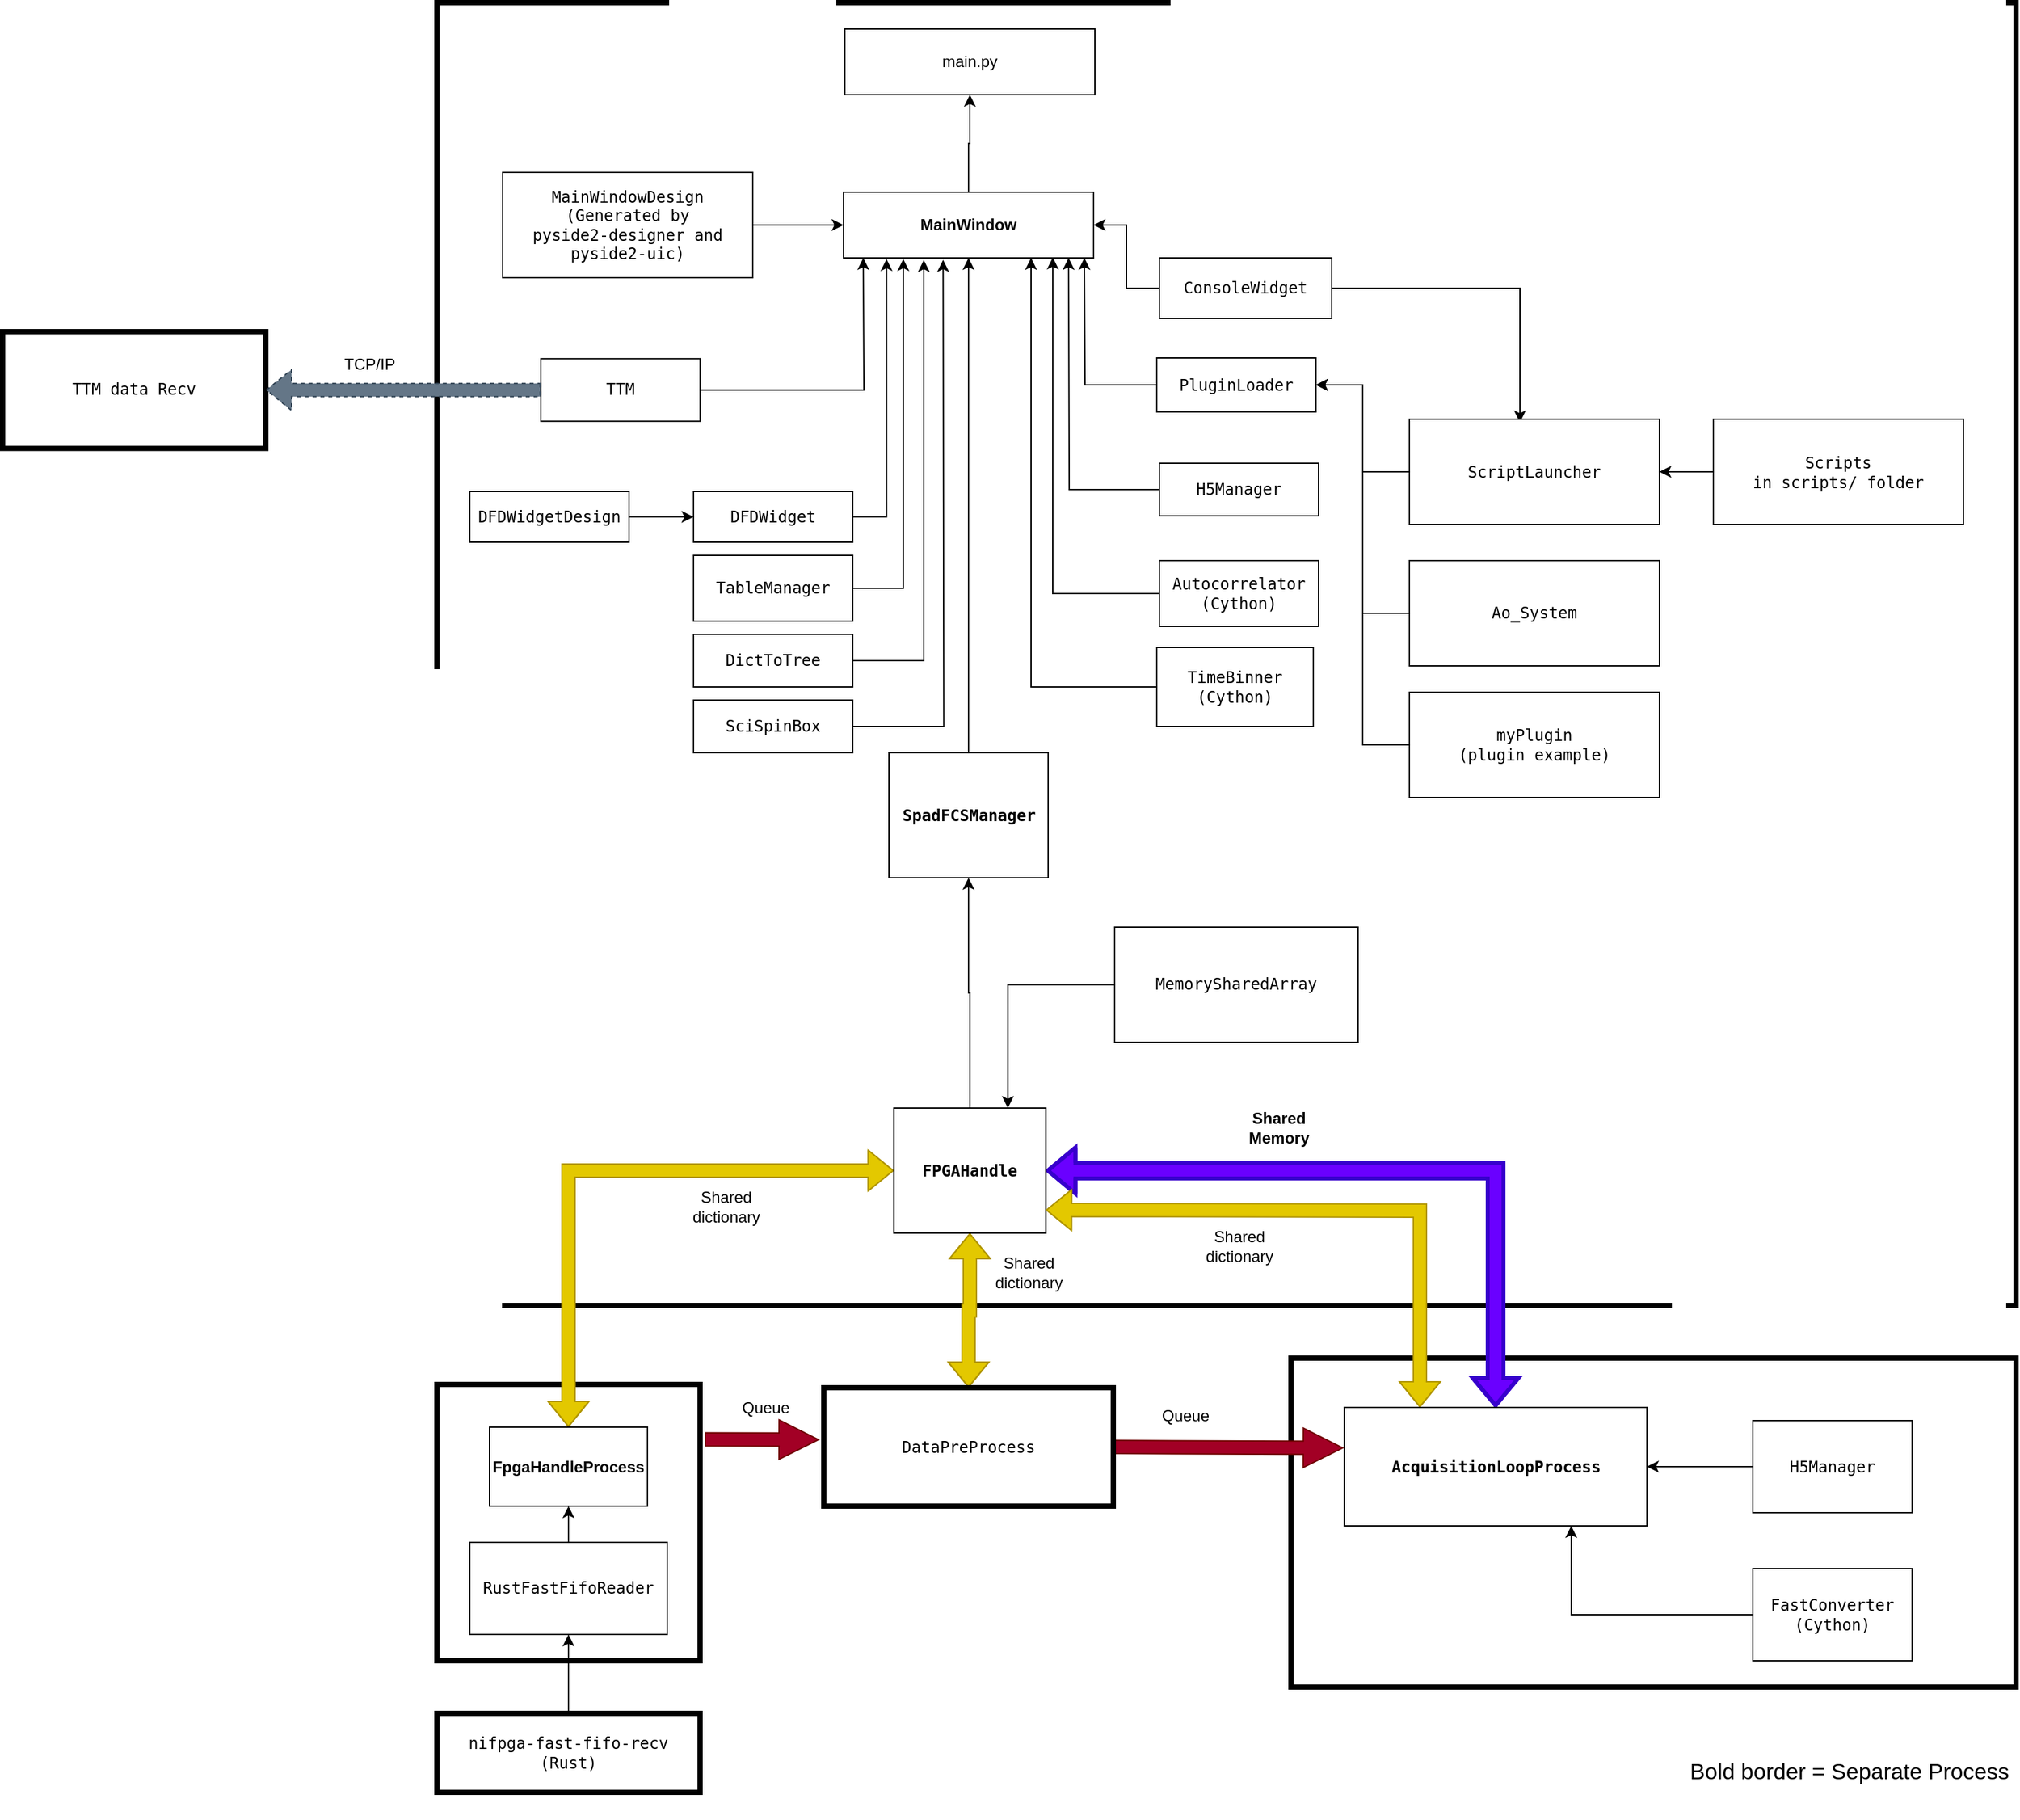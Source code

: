 <mxfile version="21.6.9" type="device">
  <diagram name="Pagina-1" id="FlLQfrNhHwPAbJIoAyrE">
    <mxGraphModel dx="4412" dy="1885" grid="1" gridSize="10" guides="1" tooltips="1" connect="1" arrows="1" fold="1" page="1" pageScale="1" pageWidth="827" pageHeight="1169" math="0" shadow="0">
      <root>
        <mxCell id="0" />
        <mxCell id="1" parent="0" />
        <mxCell id="HVqlwzRy5CUrB4Z_jReI-25" value="&lt;code&gt;&lt;br&gt;&lt;/code&gt;" style="rounded=0;whiteSpace=wrap;html=1;strokeColor=#000000;strokeWidth=4;" parent="1" vertex="1">
          <mxGeometry x="839" y="1140" width="551" height="250" as="geometry" />
        </mxCell>
        <mxCell id="HVqlwzRy5CUrB4Z_jReI-28" value="&lt;code&gt;&lt;br&gt;&lt;/code&gt;" style="rounded=0;whiteSpace=wrap;html=1;strokeColor=#000000;strokeWidth=4;" parent="1" vertex="1">
          <mxGeometry x="190" y="1160" width="200" height="210" as="geometry" />
        </mxCell>
        <mxCell id="HVqlwzRy5CUrB4Z_jReI-69" value="" style="rounded=0;whiteSpace=wrap;html=1;strokeWidth=4;" parent="1" vertex="1">
          <mxGeometry x="190" y="110" width="1200" height="990" as="geometry" />
        </mxCell>
        <mxCell id="JTHPTSterfoUAE3WW7ak-2" style="edgeStyle=orthogonalEdgeStyle;rounded=0;orthogonalLoop=1;jettySize=auto;html=1;exitX=0.5;exitY=0;exitDx=0;exitDy=0;entryX=0.5;entryY=1;entryDx=0;entryDy=0;" edge="1" parent="1" source="HVqlwzRy5CUrB4Z_jReI-1" target="JTHPTSterfoUAE3WW7ak-1">
          <mxGeometry relative="1" as="geometry" />
        </mxCell>
        <mxCell id="HVqlwzRy5CUrB4Z_jReI-1" value="&lt;b&gt;MainWindow&lt;/b&gt;" style="rounded=0;whiteSpace=wrap;html=1;strokeWidth=1;" parent="1" vertex="1">
          <mxGeometry x="499" y="254" width="190" height="50" as="geometry" />
        </mxCell>
        <mxCell id="HVqlwzRy5CUrB4Z_jReI-35" style="edgeStyle=orthogonalEdgeStyle;rounded=0;orthogonalLoop=1;jettySize=auto;html=1;entryX=0;entryY=0.5;entryDx=0;entryDy=0;" parent="1" source="HVqlwzRy5CUrB4Z_jReI-2" target="HVqlwzRy5CUrB4Z_jReI-1" edge="1">
          <mxGeometry relative="1" as="geometry" />
        </mxCell>
        <mxCell id="HVqlwzRy5CUrB4Z_jReI-2" value="&lt;code&gt;MainWindowDesign&lt;br&gt;(Generated by &lt;br&gt;pyside2-designer and pyside2-uic)&lt;br&gt;&lt;/code&gt;" style="rounded=0;whiteSpace=wrap;html=1;" parent="1" vertex="1">
          <mxGeometry x="240" y="239" width="190" height="80" as="geometry" />
        </mxCell>
        <mxCell id="HVqlwzRy5CUrB4Z_jReI-10" style="edgeStyle=orthogonalEdgeStyle;rounded=0;orthogonalLoop=1;jettySize=auto;html=1;exitX=0;exitY=0.5;exitDx=0;exitDy=0;entryX=1;entryY=0.5;entryDx=0;entryDy=0;" parent="1" source="HVqlwzRy5CUrB4Z_jReI-4" target="HVqlwzRy5CUrB4Z_jReI-1" edge="1">
          <mxGeometry relative="1" as="geometry" />
        </mxCell>
        <mxCell id="HVqlwzRy5CUrB4Z_jReI-15" style="edgeStyle=orthogonalEdgeStyle;rounded=0;orthogonalLoop=1;jettySize=auto;html=1;exitX=1;exitY=0.5;exitDx=0;exitDy=0;entryX=0.442;entryY=0.031;entryDx=0;entryDy=0;entryPerimeter=0;" parent="1" source="HVqlwzRy5CUrB4Z_jReI-4" target="HVqlwzRy5CUrB4Z_jReI-11" edge="1">
          <mxGeometry relative="1" as="geometry" />
        </mxCell>
        <mxCell id="HVqlwzRy5CUrB4Z_jReI-4" value="&lt;code&gt;ConsoleWidget&lt;br&gt;&lt;/code&gt;" style="rounded=0;whiteSpace=wrap;html=1;" parent="1" vertex="1">
          <mxGeometry x="739" y="304" width="131" height="46" as="geometry" />
        </mxCell>
        <mxCell id="HVqlwzRy5CUrB4Z_jReI-19" value="" style="edgeStyle=orthogonalEdgeStyle;rounded=0;orthogonalLoop=1;jettySize=auto;html=1;" parent="1" source="HVqlwzRy5CUrB4Z_jReI-6" target="HVqlwzRy5CUrB4Z_jReI-11" edge="1">
          <mxGeometry relative="1" as="geometry" />
        </mxCell>
        <mxCell id="HVqlwzRy5CUrB4Z_jReI-6" value="&lt;code&gt;Scripts&lt;br&gt;in scripts/ folder&lt;br&gt;&lt;/code&gt;" style="rounded=0;whiteSpace=wrap;html=1;" parent="1" vertex="1">
          <mxGeometry x="1160" y="426.5" width="190" height="80" as="geometry" />
        </mxCell>
        <mxCell id="HVqlwzRy5CUrB4Z_jReI-9" style="edgeStyle=orthogonalEdgeStyle;rounded=0;orthogonalLoop=1;jettySize=auto;html=1;" parent="1" source="HVqlwzRy5CUrB4Z_jReI-7" edge="1">
          <mxGeometry relative="1" as="geometry">
            <mxPoint x="682" y="304" as="targetPoint" />
          </mxGeometry>
        </mxCell>
        <mxCell id="HVqlwzRy5CUrB4Z_jReI-7" value="&lt;code&gt;PluginLoader&lt;br&gt;&lt;/code&gt;" style="rounded=0;whiteSpace=wrap;html=1;" parent="1" vertex="1">
          <mxGeometry x="737" y="380" width="121" height="41" as="geometry" />
        </mxCell>
        <mxCell id="HVqlwzRy5CUrB4Z_jReI-16" style="edgeStyle=orthogonalEdgeStyle;rounded=0;orthogonalLoop=1;jettySize=auto;html=1;exitX=0;exitY=0.5;exitDx=0;exitDy=0;entryX=1;entryY=0.5;entryDx=0;entryDy=0;" parent="1" source="HVqlwzRy5CUrB4Z_jReI-8" target="HVqlwzRy5CUrB4Z_jReI-7" edge="1">
          <mxGeometry relative="1" as="geometry" />
        </mxCell>
        <mxCell id="HVqlwzRy5CUrB4Z_jReI-8" value="&lt;code&gt;Ao_System&lt;br&gt;&lt;/code&gt;" style="rounded=0;whiteSpace=wrap;html=1;" parent="1" vertex="1">
          <mxGeometry x="929" y="534" width="190" height="80" as="geometry" />
        </mxCell>
        <mxCell id="HVqlwzRy5CUrB4Z_jReI-12" style="edgeStyle=orthogonalEdgeStyle;rounded=0;orthogonalLoop=1;jettySize=auto;html=1;entryX=1;entryY=0.5;entryDx=0;entryDy=0;" parent="1" source="HVqlwzRy5CUrB4Z_jReI-11" target="HVqlwzRy5CUrB4Z_jReI-7" edge="1">
          <mxGeometry relative="1" as="geometry" />
        </mxCell>
        <mxCell id="HVqlwzRy5CUrB4Z_jReI-11" value="&lt;code&gt;ScriptLauncher&lt;br&gt;&lt;/code&gt;" style="rounded=0;whiteSpace=wrap;html=1;" parent="1" vertex="1">
          <mxGeometry x="929" y="426.5" width="190" height="80" as="geometry" />
        </mxCell>
        <mxCell id="HVqlwzRy5CUrB4Z_jReI-18" style="edgeStyle=orthogonalEdgeStyle;rounded=0;orthogonalLoop=1;jettySize=auto;html=1;entryX=1;entryY=0.5;entryDx=0;entryDy=0;" parent="1" source="HVqlwzRy5CUrB4Z_jReI-17" target="HVqlwzRy5CUrB4Z_jReI-7" edge="1">
          <mxGeometry relative="1" as="geometry" />
        </mxCell>
        <mxCell id="HVqlwzRy5CUrB4Z_jReI-17" value="&lt;code&gt;myPlugin&lt;br&gt;(plugin example)&lt;br&gt;&lt;/code&gt;" style="rounded=0;whiteSpace=wrap;html=1;" parent="1" vertex="1">
          <mxGeometry x="929" y="634" width="190" height="80" as="geometry" />
        </mxCell>
        <mxCell id="HVqlwzRy5CUrB4Z_jReI-21" style="edgeStyle=orthogonalEdgeStyle;rounded=0;orthogonalLoop=1;jettySize=auto;html=1;entryX=0.5;entryY=1;entryDx=0;entryDy=0;" parent="1" source="HVqlwzRy5CUrB4Z_jReI-20" target="HVqlwzRy5CUrB4Z_jReI-1" edge="1">
          <mxGeometry relative="1" as="geometry" />
        </mxCell>
        <mxCell id="HVqlwzRy5CUrB4Z_jReI-20" value="&lt;code&gt;SpadFCSManager&lt;br&gt;&lt;/code&gt;" style="rounded=0;whiteSpace=wrap;html=1;fontStyle=1" parent="1" vertex="1">
          <mxGeometry x="533.5" y="680" width="121" height="95" as="geometry" />
        </mxCell>
        <mxCell id="HVqlwzRy5CUrB4Z_jReI-33" style="edgeStyle=orthogonalEdgeStyle;rounded=0;orthogonalLoop=1;jettySize=auto;html=1;entryX=0.5;entryY=1;entryDx=0;entryDy=0;" parent="1" source="HVqlwzRy5CUrB4Z_jReI-22" target="HVqlwzRy5CUrB4Z_jReI-20" edge="1">
          <mxGeometry relative="1" as="geometry" />
        </mxCell>
        <mxCell id="HVqlwzRy5CUrB4Z_jReI-58" style="edgeStyle=orthogonalEdgeStyle;rounded=0;orthogonalLoop=1;jettySize=auto;html=1;entryX=0.5;entryY=0;entryDx=0;entryDy=0;shape=flexArrow;startArrow=block;fillColor=#e3c800;strokeColor=#B09500;" parent="1" source="HVqlwzRy5CUrB4Z_jReI-22" target="HVqlwzRy5CUrB4Z_jReI-72" edge="1">
          <mxGeometry relative="1" as="geometry" />
        </mxCell>
        <mxCell id="HVqlwzRy5CUrB4Z_jReI-59" style="edgeStyle=orthogonalEdgeStyle;rounded=0;orthogonalLoop=1;jettySize=auto;html=1;exitX=0.5;exitY=1;exitDx=0;exitDy=0;entryX=0.5;entryY=0;entryDx=0;entryDy=0;shape=flexArrow;endArrow=block;startArrow=block;fillColor=#e3c800;strokeColor=#B09500;" parent="1" source="HVqlwzRy5CUrB4Z_jReI-22" target="HVqlwzRy5CUrB4Z_jReI-26" edge="1">
          <mxGeometry relative="1" as="geometry" />
        </mxCell>
        <mxCell id="HVqlwzRy5CUrB4Z_jReI-62" style="edgeStyle=orthogonalEdgeStyle;rounded=0;orthogonalLoop=1;jettySize=auto;html=1;exitX=1;exitY=0.5;exitDx=0;exitDy=0;shape=flexArrow;startArrow=block;fillColor=#6a00ff;strokeColor=#3700CC;strokeWidth=3;entryX=0.5;entryY=0;entryDx=0;entryDy=0;" parent="1" source="HVqlwzRy5CUrB4Z_jReI-22" target="HVqlwzRy5CUrB4Z_jReI-86" edge="1">
          <mxGeometry relative="1" as="geometry" />
        </mxCell>
        <mxCell id="HVqlwzRy5CUrB4Z_jReI-22" value="&lt;code&gt;FPGAHandle&lt;br&gt;&lt;/code&gt;" style="rounded=0;whiteSpace=wrap;html=1;fontStyle=1" parent="1" vertex="1">
          <mxGeometry x="537.25" y="950" width="115.5" height="95" as="geometry" />
        </mxCell>
        <mxCell id="HVqlwzRy5CUrB4Z_jReI-83" style="edgeStyle=orthogonalEdgeStyle;rounded=0;orthogonalLoop=1;jettySize=auto;html=1;exitX=0;exitY=0.5;exitDx=0;exitDy=0;" parent="1" source="HVqlwzRy5CUrB4Z_jReI-23" edge="1">
          <mxGeometry relative="1" as="geometry">
            <mxPoint x="670" y="304" as="targetPoint" />
          </mxGeometry>
        </mxCell>
        <mxCell id="HVqlwzRy5CUrB4Z_jReI-23" value="&lt;code&gt;H5Manager&lt;br&gt;&lt;/code&gt;" style="rounded=0;whiteSpace=wrap;html=1;" parent="1" vertex="1">
          <mxGeometry x="739" y="460" width="121" height="40" as="geometry" />
        </mxCell>
        <mxCell id="HVqlwzRy5CUrB4Z_jReI-64" style="edgeStyle=orthogonalEdgeStyle;rounded=0;orthogonalLoop=1;jettySize=auto;html=1;exitX=1;exitY=0.5;exitDx=0;exitDy=0;entryX=-0.005;entryY=0.342;entryDx=0;entryDy=0;shape=arrow;fillColor=#a20025;strokeColor=#6F0000;entryPerimeter=0;" parent="1" source="HVqlwzRy5CUrB4Z_jReI-26" target="HVqlwzRy5CUrB4Z_jReI-86" edge="1">
          <mxGeometry relative="1" as="geometry" />
        </mxCell>
        <mxCell id="HVqlwzRy5CUrB4Z_jReI-26" value="&lt;code&gt;&lt;code&gt;DataPreProcess&lt;/code&gt;&lt;br&gt;&lt;/code&gt;" style="rounded=0;whiteSpace=wrap;html=1;strokeColor=#000000;strokeWidth=4;" parent="1" vertex="1">
          <mxGeometry x="484" y="1162.5" width="220" height="90" as="geometry" />
        </mxCell>
        <mxCell id="HVqlwzRy5CUrB4Z_jReI-63" style="edgeStyle=orthogonalEdgeStyle;rounded=0;orthogonalLoop=1;jettySize=auto;html=1;shape=arrow;fillColor=#a20025;strokeColor=#6F0000;exitX=1.02;exitY=0.199;exitDx=0;exitDy=0;exitPerimeter=0;" parent="1" source="HVqlwzRy5CUrB4Z_jReI-28" edge="1">
          <mxGeometry relative="1" as="geometry">
            <mxPoint x="480" y="1202" as="targetPoint" />
            <mxPoint x="400" y="1190" as="sourcePoint" />
          </mxGeometry>
        </mxCell>
        <mxCell id="HVqlwzRy5CUrB4Z_jReI-76" style="edgeStyle=orthogonalEdgeStyle;rounded=0;orthogonalLoop=1;jettySize=auto;html=1;entryX=0.5;entryY=1;entryDx=0;entryDy=0;" parent="1" source="HVqlwzRy5CUrB4Z_jReI-29" target="HVqlwzRy5CUrB4Z_jReI-71" edge="1">
          <mxGeometry relative="1" as="geometry" />
        </mxCell>
        <mxCell id="HVqlwzRy5CUrB4Z_jReI-29" value="&lt;code&gt;&lt;code&gt;nifpga-fast-fifo-recv&lt;br&gt;&lt;/code&gt;(Rust)&lt;br&gt;&lt;/code&gt;" style="rounded=0;whiteSpace=wrap;html=1;strokeColor=#000000;strokeWidth=4;" parent="1" vertex="1">
          <mxGeometry x="190" y="1410" width="200" height="60" as="geometry" />
        </mxCell>
        <mxCell id="HVqlwzRy5CUrB4Z_jReI-91" style="edgeStyle=orthogonalEdgeStyle;rounded=0;orthogonalLoop=1;jettySize=auto;html=1;exitX=1;exitY=0.5;exitDx=0;exitDy=0;" parent="1" source="HVqlwzRy5CUrB4Z_jReI-32" edge="1">
          <mxGeometry relative="1" as="geometry">
            <mxPoint x="514" y="304" as="targetPoint" />
          </mxGeometry>
        </mxCell>
        <mxCell id="HVqlwzRy5CUrB4Z_jReI-32" value="&lt;code&gt;TTM&lt;br&gt;&lt;/code&gt;" style="rounded=0;whiteSpace=wrap;html=1;" parent="1" vertex="1">
          <mxGeometry x="269" y="380.62" width="121" height="47.5" as="geometry" />
        </mxCell>
        <mxCell id="HVqlwzRy5CUrB4Z_jReI-52" value="&lt;font style=&quot;font-size: 17px;&quot;&gt;Bold border = Separate Process&lt;/font&gt;" style="text;html=1;strokeColor=none;fillColor=none;align=center;verticalAlign=middle;whiteSpace=wrap;rounded=0;" parent="1" vertex="1">
          <mxGeometry x="1135.5" y="1420" width="254.5" height="70" as="geometry" />
        </mxCell>
        <mxCell id="HVqlwzRy5CUrB4Z_jReI-60" style="edgeStyle=orthogonalEdgeStyle;rounded=0;orthogonalLoop=1;jettySize=auto;html=1;exitX=0;exitY=0.5;exitDx=0;exitDy=0;entryX=0.75;entryY=0;entryDx=0;entryDy=0;" parent="1" source="HVqlwzRy5CUrB4Z_jReI-54" target="HVqlwzRy5CUrB4Z_jReI-22" edge="1">
          <mxGeometry relative="1" as="geometry" />
        </mxCell>
        <mxCell id="HVqlwzRy5CUrB4Z_jReI-54" value="&lt;code&gt;MemorySharedArray&lt;br&gt;&lt;/code&gt;" style="rounded=0;whiteSpace=wrap;html=1;" parent="1" vertex="1">
          <mxGeometry x="705" y="812.5" width="185" height="87.5" as="geometry" />
        </mxCell>
        <mxCell id="HVqlwzRy5CUrB4Z_jReI-65" value="Shared dictionary" style="text;html=1;strokeColor=none;fillColor=none;align=center;verticalAlign=middle;whiteSpace=wrap;rounded=0;" parent="1" vertex="1">
          <mxGeometry x="380" y="1010" width="60" height="30" as="geometry" />
        </mxCell>
        <mxCell id="HVqlwzRy5CUrB4Z_jReI-66" value="Queue" style="text;html=1;strokeColor=none;fillColor=none;align=center;verticalAlign=middle;whiteSpace=wrap;rounded=0;" parent="1" vertex="1">
          <mxGeometry x="410" y="1162.5" width="60" height="30" as="geometry" />
        </mxCell>
        <mxCell id="HVqlwzRy5CUrB4Z_jReI-67" value="Queue" style="text;html=1;strokeColor=none;fillColor=none;align=center;verticalAlign=middle;whiteSpace=wrap;rounded=0;" parent="1" vertex="1">
          <mxGeometry x="729" y="1169" width="60" height="30" as="geometry" />
        </mxCell>
        <mxCell id="HVqlwzRy5CUrB4Z_jReI-75" style="edgeStyle=orthogonalEdgeStyle;rounded=0;orthogonalLoop=1;jettySize=auto;html=1;entryX=0.5;entryY=1;entryDx=0;entryDy=0;" parent="1" source="HVqlwzRy5CUrB4Z_jReI-71" target="HVqlwzRy5CUrB4Z_jReI-72" edge="1">
          <mxGeometry relative="1" as="geometry" />
        </mxCell>
        <mxCell id="HVqlwzRy5CUrB4Z_jReI-71" value="&lt;code&gt;&lt;code&gt;RustFastFifoReader&lt;/code&gt;&lt;br&gt;&lt;/code&gt;" style="rounded=0;whiteSpace=wrap;html=1;strokeColor=#000000;strokeWidth=1;" parent="1" vertex="1">
          <mxGeometry x="215" y="1280" width="150" height="70" as="geometry" />
        </mxCell>
        <mxCell id="HVqlwzRy5CUrB4Z_jReI-72" value="FpgaHandleProcess" style="rounded=0;whiteSpace=wrap;html=1;strokeWidth=1;fontStyle=1" parent="1" vertex="1">
          <mxGeometry x="230" y="1192.5" width="120" height="60" as="geometry" />
        </mxCell>
        <mxCell id="HVqlwzRy5CUrB4Z_jReI-77" style="edgeStyle=orthogonalEdgeStyle;rounded=0;orthogonalLoop=1;jettySize=auto;html=1;exitX=1;exitY=0.5;exitDx=0;exitDy=0;shape=flexArrow;startArrow=block;fillColor=#e3c800;strokeColor=#B09500;entryX=0.25;entryY=0;entryDx=0;entryDy=0;" parent="1" target="HVqlwzRy5CUrB4Z_jReI-86" edge="1">
          <mxGeometry relative="1" as="geometry">
            <mxPoint x="652.75" y="1027.5" as="sourcePoint" />
            <mxPoint x="920" y="1130" as="targetPoint" />
          </mxGeometry>
        </mxCell>
        <mxCell id="HVqlwzRy5CUrB4Z_jReI-78" value="Shared Memory" style="text;html=1;strokeColor=none;fillColor=none;align=center;verticalAlign=middle;whiteSpace=wrap;rounded=0;fontStyle=1" parent="1" vertex="1">
          <mxGeometry x="800" y="950" width="60" height="30" as="geometry" />
        </mxCell>
        <mxCell id="HVqlwzRy5CUrB4Z_jReI-81" value="Shared dictionary" style="text;html=1;strokeColor=none;fillColor=none;align=center;verticalAlign=middle;whiteSpace=wrap;rounded=0;" parent="1" vertex="1">
          <mxGeometry x="610" y="1060" width="60" height="30" as="geometry" />
        </mxCell>
        <mxCell id="HVqlwzRy5CUrB4Z_jReI-82" value="Shared dictionary" style="text;html=1;strokeColor=none;fillColor=none;align=center;verticalAlign=middle;whiteSpace=wrap;rounded=0;" parent="1" vertex="1">
          <mxGeometry x="769.5" y="1040" width="60" height="30" as="geometry" />
        </mxCell>
        <mxCell id="HVqlwzRy5CUrB4Z_jReI-88" style="edgeStyle=orthogonalEdgeStyle;rounded=0;orthogonalLoop=1;jettySize=auto;html=1;exitX=0;exitY=0.5;exitDx=0;exitDy=0;entryX=1;entryY=0.5;entryDx=0;entryDy=0;" parent="1" source="HVqlwzRy5CUrB4Z_jReI-84" target="HVqlwzRy5CUrB4Z_jReI-86" edge="1">
          <mxGeometry relative="1" as="geometry" />
        </mxCell>
        <mxCell id="HVqlwzRy5CUrB4Z_jReI-84" value="&lt;code&gt;H5Manager&lt;br&gt;&lt;/code&gt;" style="rounded=0;whiteSpace=wrap;html=1;" parent="1" vertex="1">
          <mxGeometry x="1190" y="1187.5" width="121" height="70" as="geometry" />
        </mxCell>
        <mxCell id="HVqlwzRy5CUrB4Z_jReI-86" value="&lt;code&gt;AcquisitionLoopProcess&lt;br&gt;&lt;/code&gt;" style="rounded=0;whiteSpace=wrap;html=1;strokeColor=#000000;strokeWidth=1;fontStyle=1" parent="1" vertex="1">
          <mxGeometry x="879.5" y="1177.5" width="230" height="90" as="geometry" />
        </mxCell>
        <mxCell id="HVqlwzRy5CUrB4Z_jReI-89" style="edgeStyle=orthogonalEdgeStyle;rounded=0;orthogonalLoop=1;jettySize=auto;html=1;exitX=0;exitY=0.5;exitDx=0;exitDy=0;entryX=0.75;entryY=1;entryDx=0;entryDy=0;" parent="1" source="HVqlwzRy5CUrB4Z_jReI-87" target="HVqlwzRy5CUrB4Z_jReI-86" edge="1">
          <mxGeometry relative="1" as="geometry" />
        </mxCell>
        <mxCell id="HVqlwzRy5CUrB4Z_jReI-87" value="&lt;code&gt;FastConverter&lt;br&gt;(Cython)&lt;br&gt;&lt;/code&gt;" style="rounded=0;whiteSpace=wrap;html=1;" parent="1" vertex="1">
          <mxGeometry x="1190" y="1300" width="121" height="70" as="geometry" />
        </mxCell>
        <mxCell id="HVqlwzRy5CUrB4Z_jReI-94" value="&lt;code&gt;TTM data Recv&lt;br&gt;&lt;/code&gt;" style="rounded=0;whiteSpace=wrap;html=1;strokeColor=#000000;strokeWidth=4;" parent="1" vertex="1">
          <mxGeometry x="-140" y="360" width="200" height="88.75" as="geometry" />
        </mxCell>
        <mxCell id="HVqlwzRy5CUrB4Z_jReI-95" value="" style="shape=flexArrow;endArrow=classic;html=1;rounded=0;entryX=1;entryY=0.5;entryDx=0;entryDy=0;exitX=0;exitY=0.5;exitDx=0;exitDy=0;dashed=1;fillColor=#647687;strokeColor=#314354;" parent="1" source="HVqlwzRy5CUrB4Z_jReI-32" target="HVqlwzRy5CUrB4Z_jReI-94" edge="1">
          <mxGeometry width="50" height="50" relative="1" as="geometry">
            <mxPoint x="480" y="368.12" as="sourcePoint" />
            <mxPoint x="530" y="318.12" as="targetPoint" />
          </mxGeometry>
        </mxCell>
        <mxCell id="HVqlwzRy5CUrB4Z_jReI-96" value="TCP/IP" style="text;html=1;strokeColor=none;fillColor=none;align=center;verticalAlign=middle;whiteSpace=wrap;rounded=0;" parent="1" vertex="1">
          <mxGeometry x="109" y="369.62" width="60" height="30" as="geometry" />
        </mxCell>
        <mxCell id="HVqlwzRy5CUrB4Z_jReI-101" style="edgeStyle=orthogonalEdgeStyle;rounded=0;orthogonalLoop=1;jettySize=auto;html=1;exitX=1;exitY=0.5;exitDx=0;exitDy=0;entryX=0.239;entryY=1.017;entryDx=0;entryDy=0;entryPerimeter=0;" parent="1" source="HVqlwzRy5CUrB4Z_jReI-100" target="HVqlwzRy5CUrB4Z_jReI-1" edge="1">
          <mxGeometry relative="1" as="geometry">
            <mxPoint x="545" y="310" as="targetPoint" />
          </mxGeometry>
        </mxCell>
        <mxCell id="HVqlwzRy5CUrB4Z_jReI-100" value="&lt;code&gt;TableManager&lt;br&gt;&lt;/code&gt;" style="rounded=0;whiteSpace=wrap;html=1;" parent="1" vertex="1">
          <mxGeometry x="385" y="530" width="121" height="50" as="geometry" />
        </mxCell>
        <mxCell id="HVqlwzRy5CUrB4Z_jReI-104" style="edgeStyle=orthogonalEdgeStyle;rounded=0;orthogonalLoop=1;jettySize=auto;html=1;exitX=1;exitY=0.5;exitDx=0;exitDy=0;entryX=0.172;entryY=1.017;entryDx=0;entryDy=0;entryPerimeter=0;" parent="1" source="HVqlwzRy5CUrB4Z_jReI-102" target="HVqlwzRy5CUrB4Z_jReI-1" edge="1">
          <mxGeometry relative="1" as="geometry">
            <mxPoint x="531" y="308" as="targetPoint" />
          </mxGeometry>
        </mxCell>
        <mxCell id="HVqlwzRy5CUrB4Z_jReI-102" value="&lt;code&gt;DFDWidget&lt;br&gt;&lt;/code&gt;" style="rounded=0;whiteSpace=wrap;html=1;" parent="1" vertex="1">
          <mxGeometry x="385" y="481.5" width="121" height="38.5" as="geometry" />
        </mxCell>
        <mxCell id="HVqlwzRy5CUrB4Z_jReI-106" style="edgeStyle=orthogonalEdgeStyle;rounded=0;orthogonalLoop=1;jettySize=auto;html=1;exitX=0;exitY=0.5;exitDx=0;exitDy=0;entryX=0.837;entryY=0.993;entryDx=0;entryDy=0;entryPerimeter=0;" parent="1" source="HVqlwzRy5CUrB4Z_jReI-105" target="HVqlwzRy5CUrB4Z_jReI-1" edge="1">
          <mxGeometry relative="1" as="geometry" />
        </mxCell>
        <mxCell id="HVqlwzRy5CUrB4Z_jReI-105" value="&lt;code&gt;Autocorrelator&lt;br&gt;(Cython)&lt;br&gt;&lt;/code&gt;" style="rounded=0;whiteSpace=wrap;html=1;" parent="1" vertex="1">
          <mxGeometry x="739" y="534" width="121" height="50" as="geometry" />
        </mxCell>
        <mxCell id="HVqlwzRy5CUrB4Z_jReI-110" style="edgeStyle=orthogonalEdgeStyle;rounded=0;orthogonalLoop=1;jettySize=auto;html=1;entryX=0.75;entryY=1;entryDx=0;entryDy=0;" parent="1" source="HVqlwzRy5CUrB4Z_jReI-107" target="HVqlwzRy5CUrB4Z_jReI-1" edge="1">
          <mxGeometry relative="1" as="geometry" />
        </mxCell>
        <mxCell id="HVqlwzRy5CUrB4Z_jReI-107" value="&lt;code&gt;TimeBinner&lt;br&gt;(Cython)&lt;br&gt;&lt;/code&gt;" style="rounded=0;whiteSpace=wrap;html=1;" parent="1" vertex="1">
          <mxGeometry x="737" y="600" width="119" height="60" as="geometry" />
        </mxCell>
        <mxCell id="JTHPTSterfoUAE3WW7ak-1" value="main.py" style="rounded=0;whiteSpace=wrap;html=1;strokeWidth=1;" vertex="1" parent="1">
          <mxGeometry x="500" y="130" width="190" height="50" as="geometry" />
        </mxCell>
        <mxCell id="JTHPTSterfoUAE3WW7ak-4" style="edgeStyle=orthogonalEdgeStyle;rounded=0;orthogonalLoop=1;jettySize=auto;html=1;exitX=1;exitY=0.5;exitDx=0;exitDy=0;entryX=0.321;entryY=1.032;entryDx=0;entryDy=0;entryPerimeter=0;" edge="1" parent="1" source="JTHPTSterfoUAE3WW7ak-3" target="HVqlwzRy5CUrB4Z_jReI-1">
          <mxGeometry relative="1" as="geometry" />
        </mxCell>
        <mxCell id="JTHPTSterfoUAE3WW7ak-3" value="&lt;code&gt;DictToTree&lt;br&gt;&lt;/code&gt;" style="rounded=0;whiteSpace=wrap;html=1;" vertex="1" parent="1">
          <mxGeometry x="385" y="590" width="121" height="40" as="geometry" />
        </mxCell>
        <mxCell id="JTHPTSterfoUAE3WW7ak-6" value="" style="edgeStyle=orthogonalEdgeStyle;rounded=0;orthogonalLoop=1;jettySize=auto;html=1;" edge="1" parent="1" source="JTHPTSterfoUAE3WW7ak-5" target="HVqlwzRy5CUrB4Z_jReI-102">
          <mxGeometry relative="1" as="geometry" />
        </mxCell>
        <mxCell id="JTHPTSterfoUAE3WW7ak-5" value="&lt;code&gt;DFDWidgetDesign&lt;br&gt;&lt;/code&gt;" style="rounded=0;whiteSpace=wrap;html=1;" vertex="1" parent="1">
          <mxGeometry x="215" y="481.5" width="121" height="38.5" as="geometry" />
        </mxCell>
        <mxCell id="JTHPTSterfoUAE3WW7ak-8" style="edgeStyle=orthogonalEdgeStyle;rounded=0;orthogonalLoop=1;jettySize=auto;html=1;exitX=1;exitY=0.5;exitDx=0;exitDy=0;" edge="1" parent="1" source="JTHPTSterfoUAE3WW7ak-7">
          <mxGeometry relative="1" as="geometry">
            <mxPoint x="574.667" y="305.5" as="targetPoint" />
          </mxGeometry>
        </mxCell>
        <mxCell id="JTHPTSterfoUAE3WW7ak-7" value="&lt;code&gt;SciSpinBox&lt;br&gt;&lt;/code&gt;" style="rounded=0;whiteSpace=wrap;html=1;" vertex="1" parent="1">
          <mxGeometry x="385" y="640" width="121" height="40" as="geometry" />
        </mxCell>
      </root>
    </mxGraphModel>
  </diagram>
</mxfile>
